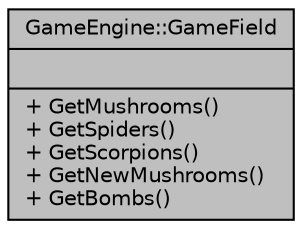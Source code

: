 digraph "GameEngine::GameField"
{
  edge [fontname="Helvetica",fontsize="10",labelfontname="Helvetica",labelfontsize="10"];
  node [fontname="Helvetica",fontsize="10",shape=record];
  Node1 [label="{GameEngine::GameField\n||+ GetMushrooms()\l+ GetSpiders()\l+ GetScorpions()\l+ GetNewMushrooms()\l+ GetBombs()\l}",height=0.2,width=0.4,color="black", fillcolor="grey75", style="filled", fontcolor="black"];
}
